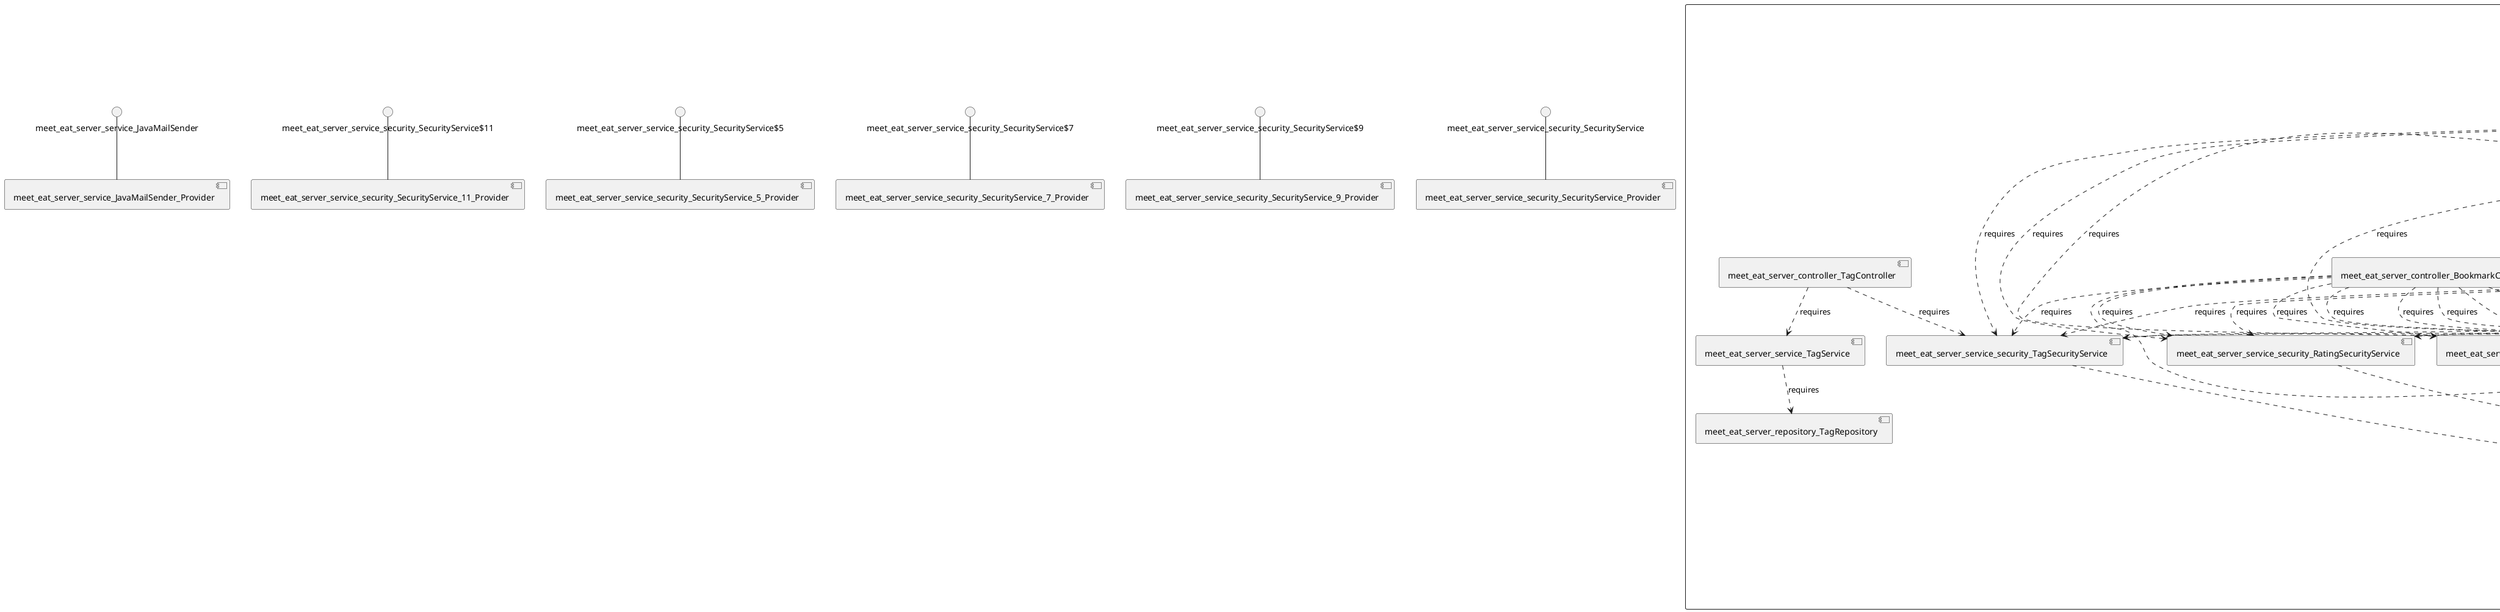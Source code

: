 @startuml
skinparam fixCircleLabelOverlapping true
skinparam componentStyle uml2
component "meet_eat_server\n\n\n\n\n\n" {
[meet_eat_server_repository_ParticipationRepository]
[meet_eat_server_controller_ReportController]
[meet_eat_server_service_TagService]
[meet_eat_server_service_TokenService]
[meet_eat_server_service_security_ParticipationSecurityService]
[meet_eat_server_repository_UserRepository]
[meet_eat_server_repository_ReportRepository]
[meet_eat_server_service_SubscriptionService]
[meet_eat_server_service_security_TagSecurityService]
[meet_eat_server_service_BookmarkService]
[meet_eat_server_service_OfferService]
[meet_eat_server_service_security_ReportSecurityService]
[meet_eat_server_service_UserService]
[meet_eat_server_controller_TokenController]
[meet_eat_server_controller_UserController]
[meet_eat_server_service_security_TokenSecurityService]
[meet_eat_server_service_RatingService]
[meet_eat_server_repository_RatingRepository]
[meet_eat_server_repository_SubscriptionRepository]
[meet_eat_server_service_security_UserSecurityService]
[meet_eat_server_service_ParticipationService]
[meet_eat_server_controller_SubscriptionController]
[meet_eat_server_service_EmailService]
[meet_eat_server_controller_OfferController]
[meet_eat_server_service_ReportService]
[meet_eat_server_repository_TagRepository]
[meet_eat_server_controller_ParticipationController]
[meet_eat_server_repository_BookmarkRepository]
[meet_eat_server_repository_OfferRepository]
[meet_eat_server_service_security_BookmarkSecurityService]
[meet_eat_server_controller_BookmarkController]
[meet_eat_server_controller_TagController]
[meet_eat_server_repository_TokenRepository]
[meet_eat_server_controller_RatingController]
[meet_eat_server_service_security_OfferSecurityService]
[meet_eat_server_service_security_SubscriptionSecurityService]
[meet_eat_server_service_security_RatingSecurityService]
[meet_eat_server_controller_ParticipationController]..>[meet_eat_server_service_security_ParticipationSecurityService] : requires
[meet_eat_server_controller_BookmarkController]..>[meet_eat_server_service_security_UserSecurityService] : requires
[meet_eat_server_controller_BookmarkController]..>[meet_eat_server_service_security_BookmarkSecurityService] : requires
[meet_eat_server_service_UserService]..>[meet_eat_server_service_BookmarkService] : requires
[meet_eat_server_service_UserService]..>[meet_eat_server_service_SubscriptionService] : requires
[meet_eat_server_service_security_TokenSecurityService]..>[meet_eat_server_service_TokenService] : requires
[meet_eat_server_service_SubscriptionService]..>[meet_eat_server_service_UserService] : requires
[meet_eat_server_controller_UserController]..>[meet_eat_server_service_security_UserSecurityService] : requires
[meet_eat_server_service_UserService]..>[meet_eat_server_service_ParticipationService] : requires
[meet_eat_server_controller_ReportController]..>[meet_eat_server_service_security_OfferSecurityService] : requires
[meet_eat_server_controller_UserController]..>[meet_eat_server_service_UserService] : requires
[meet_eat_server_controller_ParticipationController]..>[meet_eat_server_service_security_ReportSecurityService] : requires
[meet_eat_server_controller_OfferController]..>[meet_eat_server_service_OfferService] : requires
[meet_eat_server_controller_ReportController]..>[meet_eat_server_service_security_BookmarkSecurityService] : requires
[meet_eat_server_service_security_TagSecurityService]..>[meet_eat_server_service_TokenService] : requires
[meet_eat_server_controller_RatingController]..>[meet_eat_server_service_security_RatingSecurityService] : requires
[meet_eat_server_service_OfferService]..>[meet_eat_server_service_RatingService] : requires
[meet_eat_server_service_UserService]..>[meet_eat_server_repository_UserRepository] : requires
[meet_eat_server_service_OfferService]..>[meet_eat_server_service_SubscriptionService] : requires
[meet_eat_server_service_BookmarkService]..>[meet_eat_server_service_UserService] : requires
[meet_eat_server_controller_SubscriptionController]..>[meet_eat_server_service_security_TokenSecurityService] : requires
[meet_eat_server_service_ParticipationService]..>[meet_eat_server_repository_ParticipationRepository] : requires
[meet_eat_server_service_UserService]..>[meet_eat_server_service_RatingService] : requires
[meet_eat_server_service_UserService]..>[meet_eat_server_service_EmailService] : requires
[meet_eat_server_controller_ParticipationController]..>[meet_eat_server_service_security_UserSecurityService] : requires
[meet_eat_server_controller_RatingController]..>[meet_eat_server_service_security_TokenSecurityService] : requires
[meet_eat_server_controller_RatingController]..>[meet_eat_server_service_security_OfferSecurityService] : requires
[meet_eat_server_controller_SubscriptionController]..>[meet_eat_server_service_security_ParticipationSecurityService] : requires
[meet_eat_server_service_OfferService]..>[meet_eat_server_service_ReportService] : requires
[meet_eat_server_controller_ReportController]..>[meet_eat_server_service_security_OfferSecurityService] : requires
[meet_eat_server_service_OfferService]..>[meet_eat_server_service_ParticipationService] : requires
[meet_eat_server_service_TokenService]..>[meet_eat_server_service_UserService] : requires
[meet_eat_server_controller_RatingController]..>[meet_eat_server_service_security_BookmarkSecurityService] : requires
[meet_eat_server_controller_RatingController]..>[meet_eat_server_service_security_UserSecurityService] : requires
[meet_eat_server_controller_BookmarkController]..>[meet_eat_server_service_security_ParticipationSecurityService] : requires
[meet_eat_server_service_security_ParticipationSecurityService]..>[meet_eat_server_service_TokenService] : requires
[meet_eat_server_service_security_SubscriptionSecurityService]..>[meet_eat_server_service_TokenService] : requires
[meet_eat_server_controller_RatingController]..>[meet_eat_server_service_security_ReportSecurityService] : requires
[meet_eat_server_controller_ParticipationController]..>[meet_eat_server_service_ParticipationService] : requires
[meet_eat_server_controller_ParticipationController]..>[meet_eat_server_service_security_TokenSecurityService] : requires
[meet_eat_server_controller_BookmarkController]..>[meet_eat_server_service_security_TokenSecurityService] : requires
[meet_eat_server_service_UserService]..>[meet_eat_server_service_OfferService] : requires
[meet_eat_server_controller_SubscriptionController]..>[meet_eat_server_service_SubscriptionService] : requires
[meet_eat_server_controller_ParticipationController]..>[meet_eat_server_service_security_TagSecurityService] : requires
[meet_eat_server_controller_BookmarkController]..>[meet_eat_server_service_security_TagSecurityService] : requires
[meet_eat_server_controller_SubscriptionController]..>[meet_eat_server_service_security_ReportSecurityService] : requires
[meet_eat_server_controller_ReportController]..>[meet_eat_server_service_security_RatingSecurityService] : requires
[meet_eat_server_service_UserService]..>[meet_eat_server_service_TokenService] : requires
[meet_eat_server_controller_SubscriptionController]..>[meet_eat_server_service_security_UserSecurityService] : requires
[meet_eat_server_controller_ReportController]..>[meet_eat_server_service_security_ReportSecurityService] : requires
[meet_eat_server_controller_RatingController]..>[meet_eat_server_service_security_ParticipationSecurityService] : requires
[meet_eat_server_service_OfferService]..>[meet_eat_server_service_UserService] : requires
[meet_eat_server_controller_SubscriptionController]..>[meet_eat_server_service_security_BookmarkSecurityService] : requires
[meet_eat_server_controller_ReportController]..>[meet_eat_server_service_security_SubscriptionSecurityService] : requires
[meet_eat_server_controller_ParticipationController]..>[meet_eat_server_service_security_RatingSecurityService] : requires
[meet_eat_server_controller_BookmarkController]..>[meet_eat_server_service_security_SubscriptionSecurityService] : requires
[meet_eat_server_service_security_BookmarkSecurityService]..>[meet_eat_server_service_TokenService] : requires
[meet_eat_server_controller_TokenController]..>[meet_eat_server_service_security_TokenSecurityService] : requires
[meet_eat_server_controller_RatingController]..>[meet_eat_server_service_RatingService] : requires
[meet_eat_server_controller_ReportController]..>[meet_eat_server_service_ReportService] : requires
[meet_eat_server_service_security_RatingSecurityService]..>[meet_eat_server_service_TokenService] : requires
[meet_eat_server_controller_BookmarkController]..>[meet_eat_server_service_security_ReportSecurityService] : requires
[meet_eat_server_controller_SubscriptionController]..>[meet_eat_server_service_security_OfferSecurityService] : requires
[meet_eat_server_controller_SubscriptionController]..>[meet_eat_server_service_security_TagSecurityService] : requires
[meet_eat_server_controller_RatingController]..>[meet_eat_server_service_security_TagSecurityService] : requires
[meet_eat_server_controller_OfferController]..>[meet_eat_server_service_security_OfferSecurityService] : requires
[meet_eat_server_controller_SubscriptionController]..>[meet_eat_server_service_security_OfferSecurityService] : requires
[meet_eat_server_controller_RatingController]..>[meet_eat_server_service_security_OfferSecurityService] : requires
[meet_eat_server_service_security_OfferSecurityService]..>[meet_eat_server_service_TokenService] : requires
[meet_eat_server_service_ParticipationService]..>[meet_eat_server_service_OfferService] : requires
[meet_eat_server_service_security_ReportSecurityService]..>[meet_eat_server_service_TokenService] : requires
[meet_eat_server_controller_TokenController]..>[meet_eat_server_service_TokenService] : requires
[meet_eat_server_controller_ParticipationController]..>[meet_eat_server_service_security_BookmarkSecurityService] : requires
[meet_eat_server_controller_ReportController]..>[meet_eat_server_service_security_TagSecurityService] : requires
[meet_eat_server_service_RatingService]..>[meet_eat_server_repository_RatingRepository] : requires
[meet_eat_server_service_ReportService]..>[meet_eat_server_repository_ReportRepository] : requires
[meet_eat_server_controller_ParticipationController]..>[meet_eat_server_service_security_SubscriptionSecurityService] : requires
[meet_eat_server_controller_SubscriptionController]..>[meet_eat_server_service_security_RatingSecurityService] : requires
[meet_eat_server_controller_BookmarkController]..>[meet_eat_server_service_security_RatingSecurityService] : requires
[meet_eat_server_controller_ReportController]..>[meet_eat_server_service_security_UserSecurityService] : requires
[meet_eat_server_service_OfferService]..>[meet_eat_server_service_BookmarkService] : requires
[meet_eat_server_controller_TagController]..>[meet_eat_server_service_security_TagSecurityService] : requires
[meet_eat_server_controller_RatingController]..>[meet_eat_server_service_security_SubscriptionSecurityService] : requires
[meet_eat_server_service_RatingService]..>[meet_eat_server_service_UserService] : requires
[meet_eat_server_controller_ReportController]..>[meet_eat_server_service_security_ParticipationSecurityService] : requires
[meet_eat_server_service_TokenService]..>[meet_eat_server_repository_TokenRepository] : requires
[meet_eat_server_controller_BookmarkController]..>[meet_eat_server_service_BookmarkService] : requires
[meet_eat_server_service_BookmarkService]..>[meet_eat_server_repository_BookmarkRepository] : requires
[meet_eat_server_controller_BookmarkController]..>[meet_eat_server_service_security_OfferSecurityService] : requires
[meet_eat_server_service_security_UserSecurityService]..>[meet_eat_server_service_TokenService] : requires
[meet_eat_server_controller_SubscriptionController]..>[meet_eat_server_service_security_SubscriptionSecurityService] : requires
[meet_eat_server_controller_ParticipationController]..>[meet_eat_server_service_security_OfferSecurityService] : requires
[meet_eat_server_controller_TagController]..>[meet_eat_server_service_TagService] : requires
[meet_eat_server_service_TagService]..>[meet_eat_server_repository_TagRepository] : requires
[meet_eat_server_service_UserService]..>[meet_eat_server_service_ReportService] : requires
[meet_eat_server_controller_ReportController]..>[meet_eat_server_service_security_TokenSecurityService] : requires
[meet_eat_server_controller_BookmarkController]..>[meet_eat_server_service_security_OfferSecurityService] : requires
[meet_eat_server_service_SubscriptionService]..>[meet_eat_server_repository_SubscriptionRepository] : requires
[meet_eat_server_controller_ParticipationController]..>[meet_eat_server_service_security_OfferSecurityService] : requires
[meet_eat_server_service_OfferService]..>[meet_eat_server_repository_OfferRepository] : requires
}
interface "meet_eat_server_service_JavaMailSender" as interface.meet_eat_server_service_JavaMailSender
interface.meet_eat_server_service_JavaMailSender--[meet_eat_server_service_JavaMailSender_Provider]
interface "meet_eat_server_service_security_SecurityService$11" as interface.meet_eat_server_service_security_SecurityService_11
interface.meet_eat_server_service_security_SecurityService_11--[meet_eat_server_service_security_SecurityService_11_Provider]
interface "meet_eat_server_service_security_SecurityService$5" as interface.meet_eat_server_service_security_SecurityService_5
interface.meet_eat_server_service_security_SecurityService_5--[meet_eat_server_service_security_SecurityService_5_Provider]
interface "meet_eat_server_service_security_SecurityService$7" as interface.meet_eat_server_service_security_SecurityService_7
interface.meet_eat_server_service_security_SecurityService_7--[meet_eat_server_service_security_SecurityService_7_Provider]
interface "meet_eat_server_service_security_SecurityService$9" as interface.meet_eat_server_service_security_SecurityService_9
interface.meet_eat_server_service_security_SecurityService_9--[meet_eat_server_service_security_SecurityService_9_Provider]
interface "meet_eat_server_service_security_SecurityService" as interface.meet_eat_server_service_security_SecurityService
interface.meet_eat_server_service_security_SecurityService--[meet_eat_server_service_security_SecurityService_Provider]

@enduml
